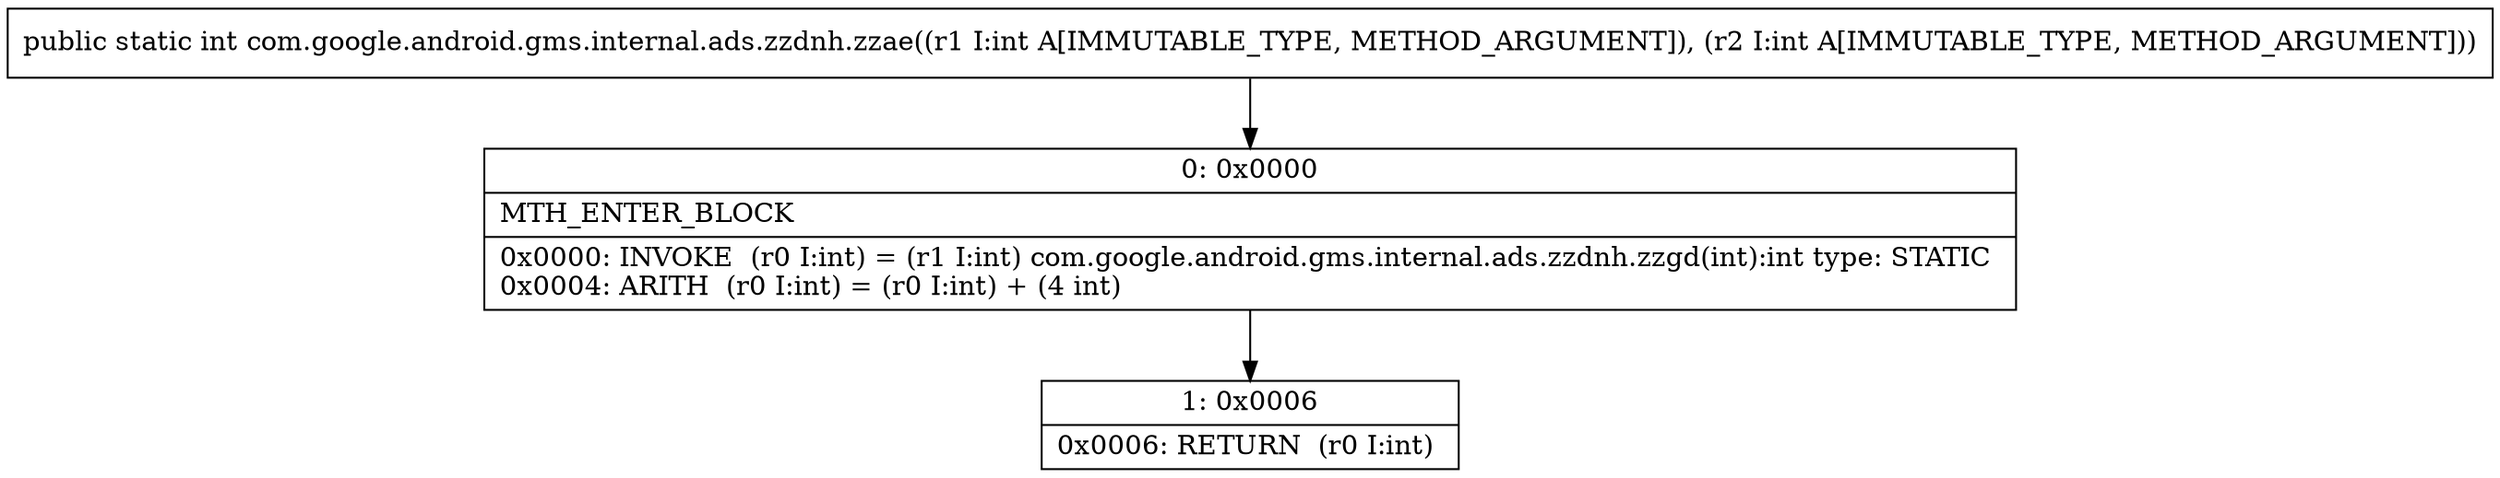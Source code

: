digraph "CFG forcom.google.android.gms.internal.ads.zzdnh.zzae(II)I" {
Node_0 [shape=record,label="{0\:\ 0x0000|MTH_ENTER_BLOCK\l|0x0000: INVOKE  (r0 I:int) = (r1 I:int) com.google.android.gms.internal.ads.zzdnh.zzgd(int):int type: STATIC \l0x0004: ARITH  (r0 I:int) = (r0 I:int) + (4 int) \l}"];
Node_1 [shape=record,label="{1\:\ 0x0006|0x0006: RETURN  (r0 I:int) \l}"];
MethodNode[shape=record,label="{public static int com.google.android.gms.internal.ads.zzdnh.zzae((r1 I:int A[IMMUTABLE_TYPE, METHOD_ARGUMENT]), (r2 I:int A[IMMUTABLE_TYPE, METHOD_ARGUMENT])) }"];
MethodNode -> Node_0;
Node_0 -> Node_1;
}


